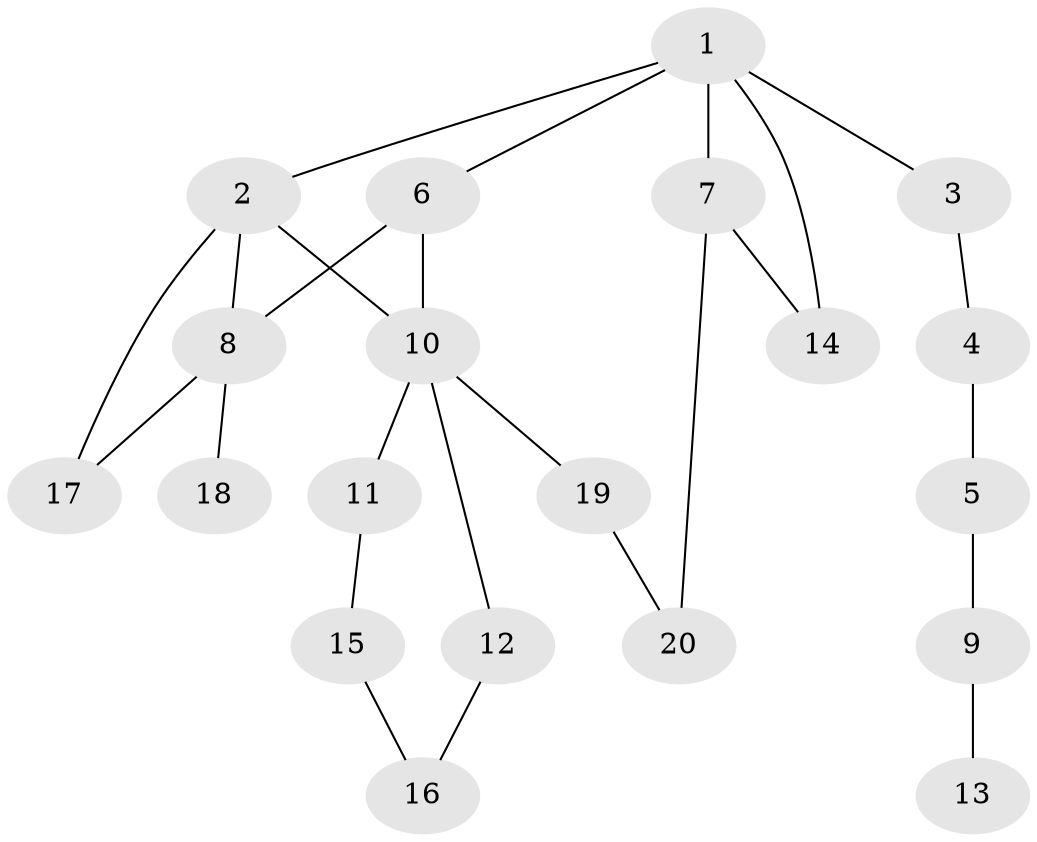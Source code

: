 // Generated by graph-tools (version 1.1) at 2025/46/02/15/25 05:46:28]
// undirected, 20 vertices, 25 edges
graph export_dot {
graph [start="1"]
  node [color=gray90,style=filled];
  1;
  2;
  3;
  4;
  5;
  6;
  7;
  8;
  9;
  10;
  11;
  12;
  13;
  14;
  15;
  16;
  17;
  18;
  19;
  20;
  1 -- 2;
  1 -- 3;
  1 -- 6;
  1 -- 7;
  1 -- 14;
  2 -- 17;
  2 -- 8;
  2 -- 10;
  3 -- 4;
  4 -- 5;
  5 -- 9;
  6 -- 8;
  6 -- 10;
  7 -- 14;
  7 -- 20;
  8 -- 18;
  8 -- 17;
  9 -- 13;
  10 -- 11;
  10 -- 12;
  10 -- 19;
  11 -- 15;
  12 -- 16;
  15 -- 16;
  19 -- 20;
}
